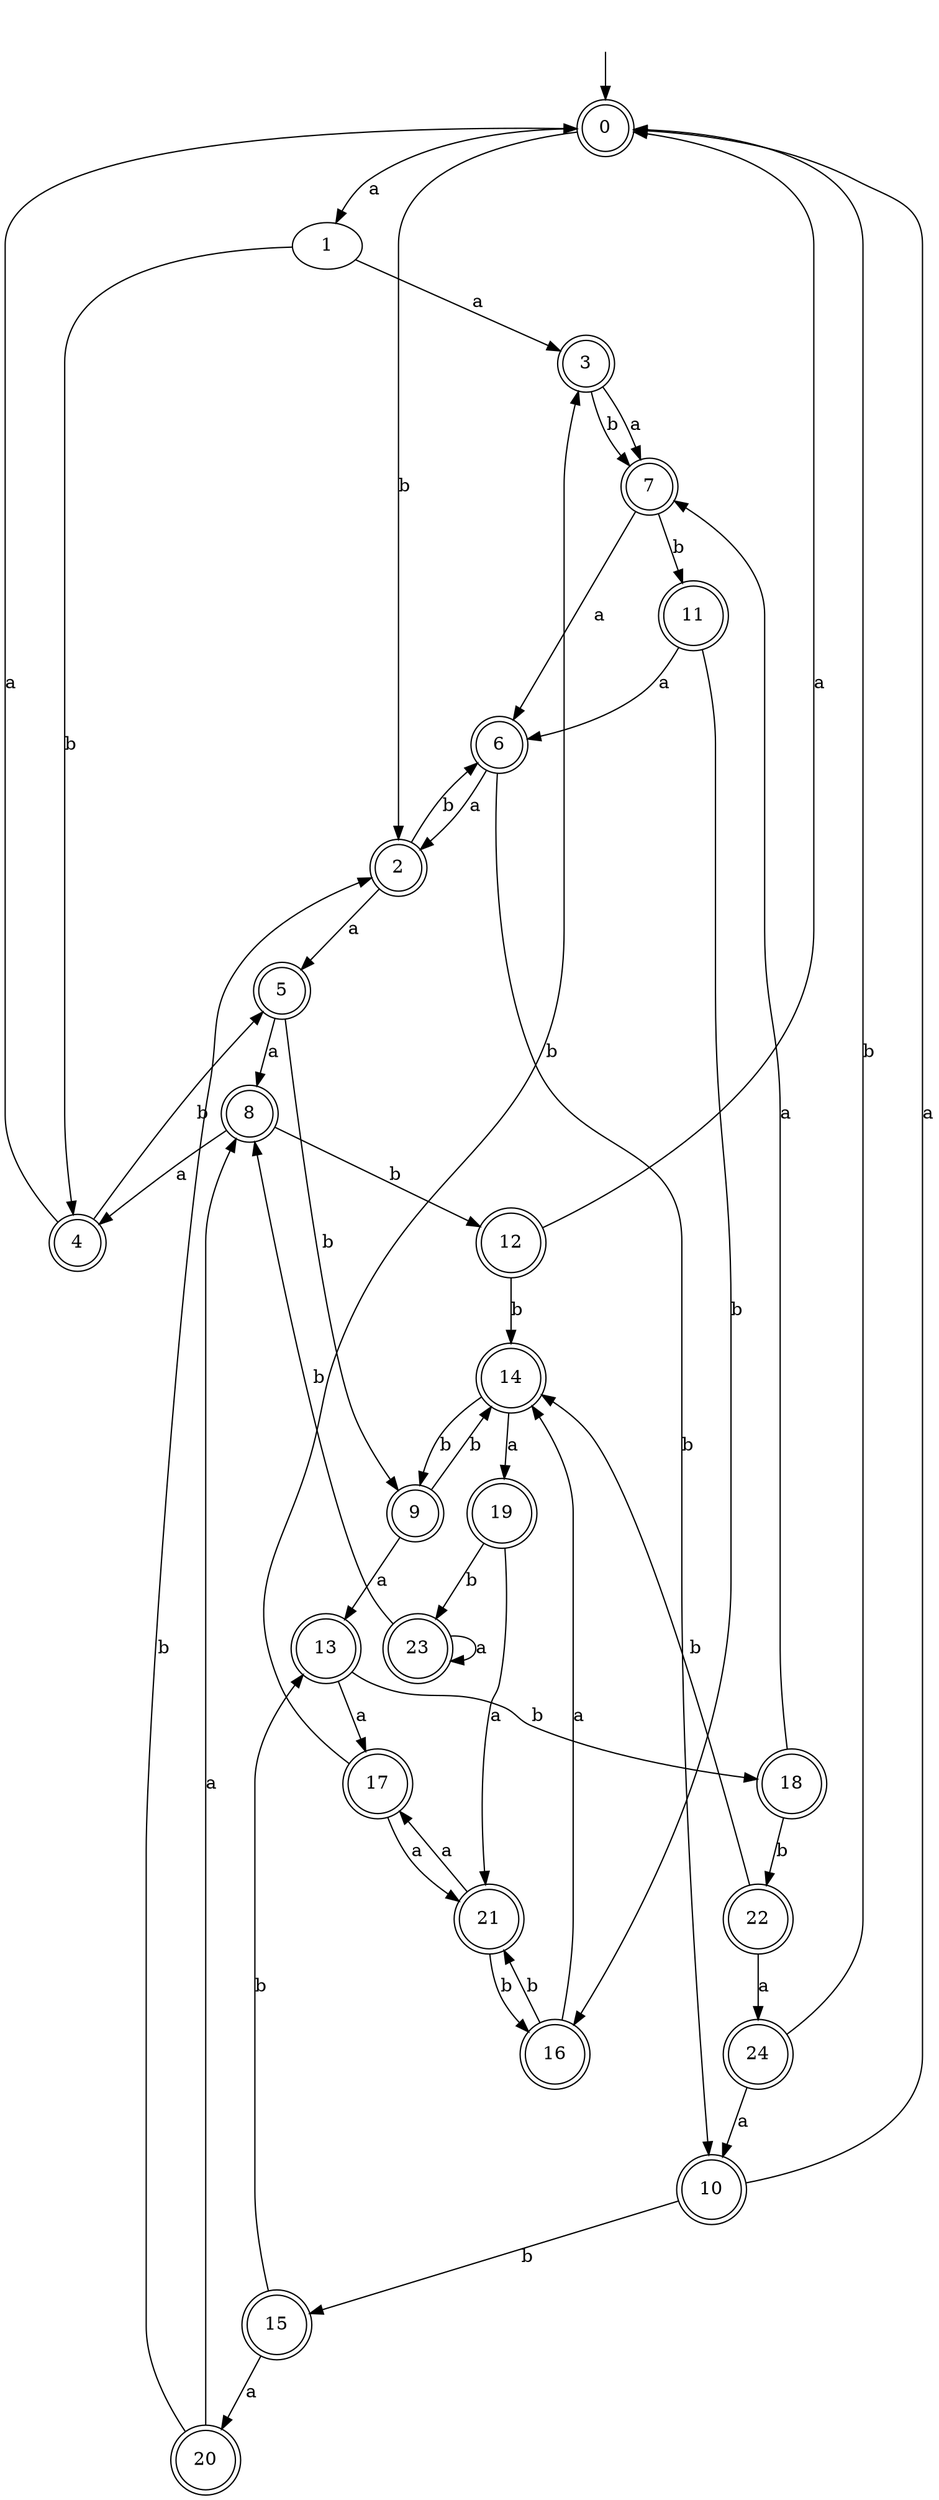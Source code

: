 digraph RandomDFA {
  __start0 [label="", shape=none];
  __start0 -> 0 [label=""];
  0 [shape=circle] [shape=doublecircle]
  0 -> 1 [label="a"]
  0 -> 2 [label="b"]
  1
  1 -> 3 [label="a"]
  1 -> 4 [label="b"]
  2 [shape=doublecircle]
  2 -> 5 [label="a"]
  2 -> 6 [label="b"]
  3 [shape=doublecircle]
  3 -> 7 [label="a"]
  3 -> 7 [label="b"]
  4 [shape=doublecircle]
  4 -> 0 [label="a"]
  4 -> 5 [label="b"]
  5 [shape=doublecircle]
  5 -> 8 [label="a"]
  5 -> 9 [label="b"]
  6 [shape=doublecircle]
  6 -> 2 [label="a"]
  6 -> 10 [label="b"]
  7 [shape=doublecircle]
  7 -> 6 [label="a"]
  7 -> 11 [label="b"]
  8 [shape=doublecircle]
  8 -> 4 [label="a"]
  8 -> 12 [label="b"]
  9 [shape=doublecircle]
  9 -> 13 [label="a"]
  9 -> 14 [label="b"]
  10 [shape=doublecircle]
  10 -> 0 [label="a"]
  10 -> 15 [label="b"]
  11 [shape=doublecircle]
  11 -> 6 [label="a"]
  11 -> 16 [label="b"]
  12 [shape=doublecircle]
  12 -> 0 [label="a"]
  12 -> 14 [label="b"]
  13 [shape=doublecircle]
  13 -> 17 [label="a"]
  13 -> 18 [label="b"]
  14 [shape=doublecircle]
  14 -> 19 [label="a"]
  14 -> 9 [label="b"]
  15 [shape=doublecircle]
  15 -> 20 [label="a"]
  15 -> 13 [label="b"]
  16 [shape=doublecircle]
  16 -> 14 [label="a"]
  16 -> 21 [label="b"]
  17 [shape=doublecircle]
  17 -> 21 [label="a"]
  17 -> 3 [label="b"]
  18 [shape=doublecircle]
  18 -> 7 [label="a"]
  18 -> 22 [label="b"]
  19 [shape=doublecircle]
  19 -> 21 [label="a"]
  19 -> 23 [label="b"]
  20 [shape=doublecircle]
  20 -> 8 [label="a"]
  20 -> 2 [label="b"]
  21 [shape=doublecircle]
  21 -> 17 [label="a"]
  21 -> 16 [label="b"]
  22 [shape=doublecircle]
  22 -> 24 [label="a"]
  22 -> 14 [label="b"]
  23 [shape=doublecircle]
  23 -> 23 [label="a"]
  23 -> 8 [label="b"]
  24 [shape=doublecircle]
  24 -> 10 [label="a"]
  24 -> 0 [label="b"]
}
